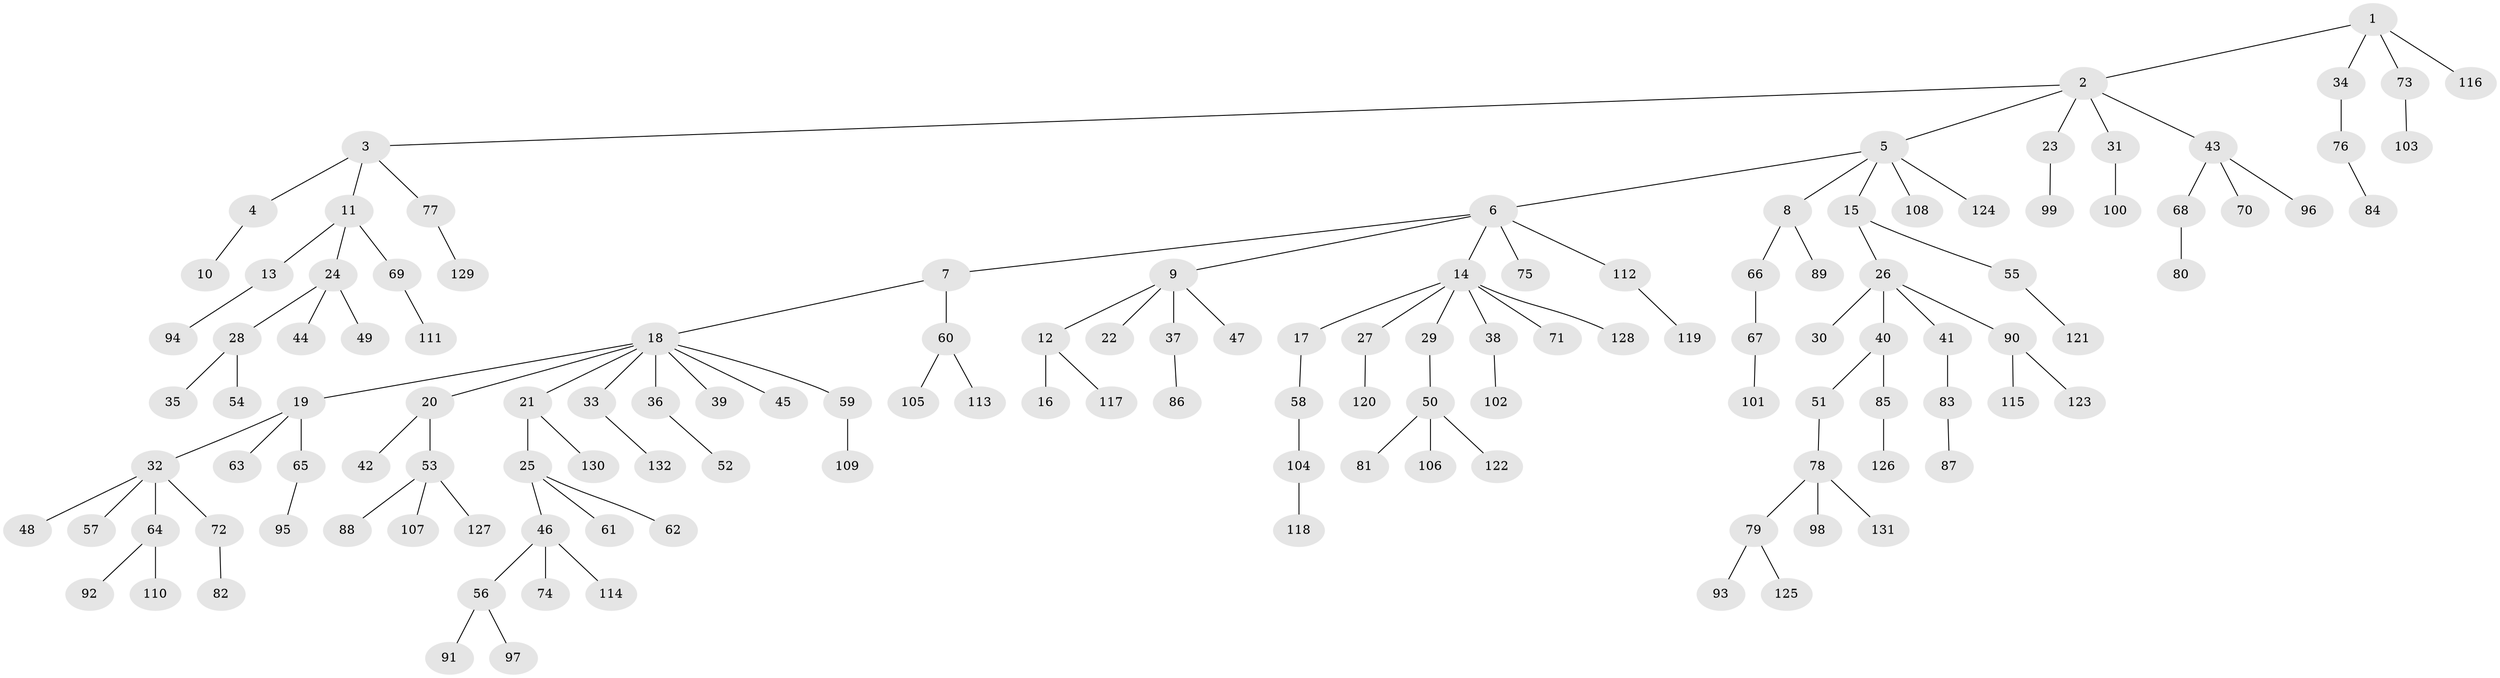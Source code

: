 // coarse degree distribution, {3: 0.10752688172043011, 6: 0.03225806451612903, 2: 0.20430107526881722, 5: 0.021505376344086023, 7: 0.03225806451612903, 4: 0.010752688172043012, 1: 0.5806451612903226, 9: 0.010752688172043012}
// Generated by graph-tools (version 1.1) at 2025/24/03/03/25 07:24:05]
// undirected, 132 vertices, 131 edges
graph export_dot {
graph [start="1"]
  node [color=gray90,style=filled];
  1;
  2;
  3;
  4;
  5;
  6;
  7;
  8;
  9;
  10;
  11;
  12;
  13;
  14;
  15;
  16;
  17;
  18;
  19;
  20;
  21;
  22;
  23;
  24;
  25;
  26;
  27;
  28;
  29;
  30;
  31;
  32;
  33;
  34;
  35;
  36;
  37;
  38;
  39;
  40;
  41;
  42;
  43;
  44;
  45;
  46;
  47;
  48;
  49;
  50;
  51;
  52;
  53;
  54;
  55;
  56;
  57;
  58;
  59;
  60;
  61;
  62;
  63;
  64;
  65;
  66;
  67;
  68;
  69;
  70;
  71;
  72;
  73;
  74;
  75;
  76;
  77;
  78;
  79;
  80;
  81;
  82;
  83;
  84;
  85;
  86;
  87;
  88;
  89;
  90;
  91;
  92;
  93;
  94;
  95;
  96;
  97;
  98;
  99;
  100;
  101;
  102;
  103;
  104;
  105;
  106;
  107;
  108;
  109;
  110;
  111;
  112;
  113;
  114;
  115;
  116;
  117;
  118;
  119;
  120;
  121;
  122;
  123;
  124;
  125;
  126;
  127;
  128;
  129;
  130;
  131;
  132;
  1 -- 2;
  1 -- 34;
  1 -- 73;
  1 -- 116;
  2 -- 3;
  2 -- 5;
  2 -- 23;
  2 -- 31;
  2 -- 43;
  3 -- 4;
  3 -- 11;
  3 -- 77;
  4 -- 10;
  5 -- 6;
  5 -- 8;
  5 -- 15;
  5 -- 108;
  5 -- 124;
  6 -- 7;
  6 -- 9;
  6 -- 14;
  6 -- 75;
  6 -- 112;
  7 -- 18;
  7 -- 60;
  8 -- 66;
  8 -- 89;
  9 -- 12;
  9 -- 22;
  9 -- 37;
  9 -- 47;
  11 -- 13;
  11 -- 24;
  11 -- 69;
  12 -- 16;
  12 -- 117;
  13 -- 94;
  14 -- 17;
  14 -- 27;
  14 -- 29;
  14 -- 38;
  14 -- 71;
  14 -- 128;
  15 -- 26;
  15 -- 55;
  17 -- 58;
  18 -- 19;
  18 -- 20;
  18 -- 21;
  18 -- 33;
  18 -- 36;
  18 -- 39;
  18 -- 45;
  18 -- 59;
  19 -- 32;
  19 -- 63;
  19 -- 65;
  20 -- 42;
  20 -- 53;
  21 -- 25;
  21 -- 130;
  23 -- 99;
  24 -- 28;
  24 -- 44;
  24 -- 49;
  25 -- 46;
  25 -- 61;
  25 -- 62;
  26 -- 30;
  26 -- 40;
  26 -- 41;
  26 -- 90;
  27 -- 120;
  28 -- 35;
  28 -- 54;
  29 -- 50;
  31 -- 100;
  32 -- 48;
  32 -- 57;
  32 -- 64;
  32 -- 72;
  33 -- 132;
  34 -- 76;
  36 -- 52;
  37 -- 86;
  38 -- 102;
  40 -- 51;
  40 -- 85;
  41 -- 83;
  43 -- 68;
  43 -- 70;
  43 -- 96;
  46 -- 56;
  46 -- 74;
  46 -- 114;
  50 -- 81;
  50 -- 106;
  50 -- 122;
  51 -- 78;
  53 -- 88;
  53 -- 107;
  53 -- 127;
  55 -- 121;
  56 -- 91;
  56 -- 97;
  58 -- 104;
  59 -- 109;
  60 -- 105;
  60 -- 113;
  64 -- 92;
  64 -- 110;
  65 -- 95;
  66 -- 67;
  67 -- 101;
  68 -- 80;
  69 -- 111;
  72 -- 82;
  73 -- 103;
  76 -- 84;
  77 -- 129;
  78 -- 79;
  78 -- 98;
  78 -- 131;
  79 -- 93;
  79 -- 125;
  83 -- 87;
  85 -- 126;
  90 -- 115;
  90 -- 123;
  104 -- 118;
  112 -- 119;
}
